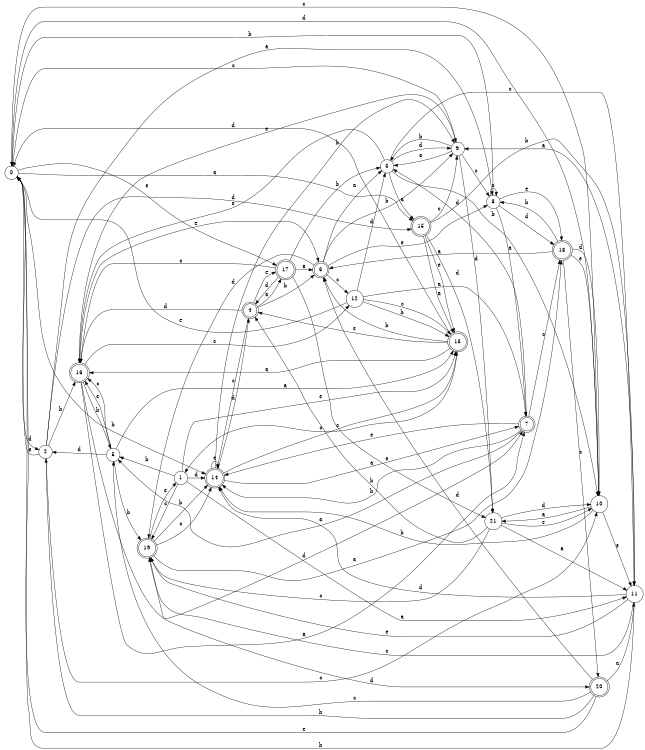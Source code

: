digraph n18_4 {
__start0 [label="" shape="none"];

rankdir=LR;
size="8,5";

s0 [style="filled", color="black", fillcolor="white" shape="circle", label="0"];
s1 [style="filled", color="black", fillcolor="white" shape="circle", label="1"];
s2 [style="filled", color="black", fillcolor="white" shape="circle", label="2"];
s3 [style="filled", color="black", fillcolor="white" shape="circle", label="3"];
s4 [style="rounded,filled", color="black", fillcolor="white" shape="doublecircle", label="4"];
s5 [style="filled", color="black", fillcolor="white" shape="circle", label="5"];
s6 [style="rounded,filled", color="black", fillcolor="white" shape="doublecircle", label="6"];
s7 [style="rounded,filled", color="black", fillcolor="white" shape="doublecircle", label="7"];
s8 [style="filled", color="black", fillcolor="white" shape="circle", label="8"];
s9 [style="filled", color="black", fillcolor="white" shape="circle", label="9"];
s10 [style="filled", color="black", fillcolor="white" shape="circle", label="10"];
s11 [style="filled", color="black", fillcolor="white" shape="circle", label="11"];
s12 [style="filled", color="black", fillcolor="white" shape="circle", label="12"];
s13 [style="rounded,filled", color="black", fillcolor="white" shape="doublecircle", label="13"];
s14 [style="rounded,filled", color="black", fillcolor="white" shape="doublecircle", label="14"];
s15 [style="rounded,filled", color="black", fillcolor="white" shape="doublecircle", label="15"];
s16 [style="rounded,filled", color="black", fillcolor="white" shape="doublecircle", label="16"];
s17 [style="rounded,filled", color="black", fillcolor="white" shape="doublecircle", label="17"];
s18 [style="rounded,filled", color="black", fillcolor="white" shape="doublecircle", label="18"];
s19 [style="rounded,filled", color="black", fillcolor="white" shape="doublecircle", label="19"];
s20 [style="rounded,filled", color="black", fillcolor="white" shape="doublecircle", label="20"];
s21 [style="filled", color="black", fillcolor="white" shape="circle", label="21"];
s0 -> s15 [label="a"];
s0 -> s14 [label="b"];
s0 -> s9 [label="c"];
s0 -> s2 [label="d"];
s0 -> s17 [label="e"];
s1 -> s11 [label="a"];
s1 -> s5 [label="b"];
s1 -> s19 [label="c"];
s1 -> s14 [label="d"];
s1 -> s13 [label="e"];
s2 -> s8 [label="a"];
s2 -> s16 [label="b"];
s2 -> s10 [label="c"];
s2 -> s15 [label="d"];
s2 -> s0 [label="e"];
s3 -> s15 [label="a"];
s3 -> s10 [label="b"];
s3 -> s11 [label="c"];
s3 -> s9 [label="d"];
s3 -> s16 [label="e"];
s4 -> s17 [label="a"];
s4 -> s6 [label="b"];
s4 -> s14 [label="c"];
s4 -> s16 [label="d"];
s4 -> s17 [label="e"];
s5 -> s13 [label="a"];
s5 -> s19 [label="b"];
s5 -> s16 [label="c"];
s5 -> s2 [label="d"];
s5 -> s16 [label="e"];
s6 -> s3 [label="a"];
s6 -> s9 [label="b"];
s6 -> s12 [label="c"];
s6 -> s19 [label="d"];
s6 -> s8 [label="e"];
s7 -> s5 [label="a"];
s7 -> s14 [label="b"];
s7 -> s18 [label="c"];
s7 -> s3 [label="d"];
s7 -> s14 [label="e"];
s8 -> s7 [label="a"];
s8 -> s0 [label="b"];
s8 -> s8 [label="c"];
s8 -> s18 [label="d"];
s8 -> s18 [label="e"];
s9 -> s3 [label="a"];
s9 -> s3 [label="b"];
s9 -> s8 [label="c"];
s9 -> s21 [label="d"];
s9 -> s16 [label="e"];
s10 -> s21 [label="a"];
s10 -> s14 [label="b"];
s10 -> s0 [label="c"];
s10 -> s0 [label="d"];
s10 -> s11 [label="e"];
s11 -> s9 [label="a"];
s11 -> s0 [label="b"];
s11 -> s19 [label="c"];
s11 -> s14 [label="d"];
s11 -> s19 [label="e"];
s12 -> s7 [label="a"];
s12 -> s13 [label="b"];
s12 -> s13 [label="c"];
s12 -> s3 [label="d"];
s12 -> s0 [label="e"];
s13 -> s16 [label="a"];
s13 -> s6 [label="b"];
s13 -> s1 [label="c"];
s13 -> s0 [label="d"];
s13 -> s4 [label="e"];
s14 -> s7 [label="a"];
s14 -> s9 [label="b"];
s14 -> s13 [label="c"];
s14 -> s4 [label="d"];
s14 -> s14 [label="e"];
s15 -> s13 [label="a"];
s15 -> s11 [label="b"];
s15 -> s9 [label="c"];
s15 -> s21 [label="d"];
s15 -> s13 [label="e"];
s16 -> s7 [label="a"];
s16 -> s5 [label="b"];
s16 -> s12 [label="c"];
s16 -> s7 [label="d"];
s16 -> s6 [label="e"];
s17 -> s6 [label="a"];
s17 -> s3 [label="b"];
s17 -> s16 [label="c"];
s17 -> s4 [label="d"];
s17 -> s21 [label="e"];
s18 -> s6 [label="a"];
s18 -> s8 [label="b"];
s18 -> s20 [label="c"];
s18 -> s10 [label="d"];
s18 -> s10 [label="e"];
s19 -> s18 [label="a"];
s19 -> s14 [label="b"];
s19 -> s14 [label="c"];
s19 -> s20 [label="d"];
s19 -> s1 [label="e"];
s20 -> s11 [label="a"];
s20 -> s2 [label="b"];
s20 -> s5 [label="c"];
s20 -> s6 [label="d"];
s20 -> s0 [label="e"];
s21 -> s11 [label="a"];
s21 -> s4 [label="b"];
s21 -> s19 [label="c"];
s21 -> s10 [label="d"];
s21 -> s10 [label="e"];

}